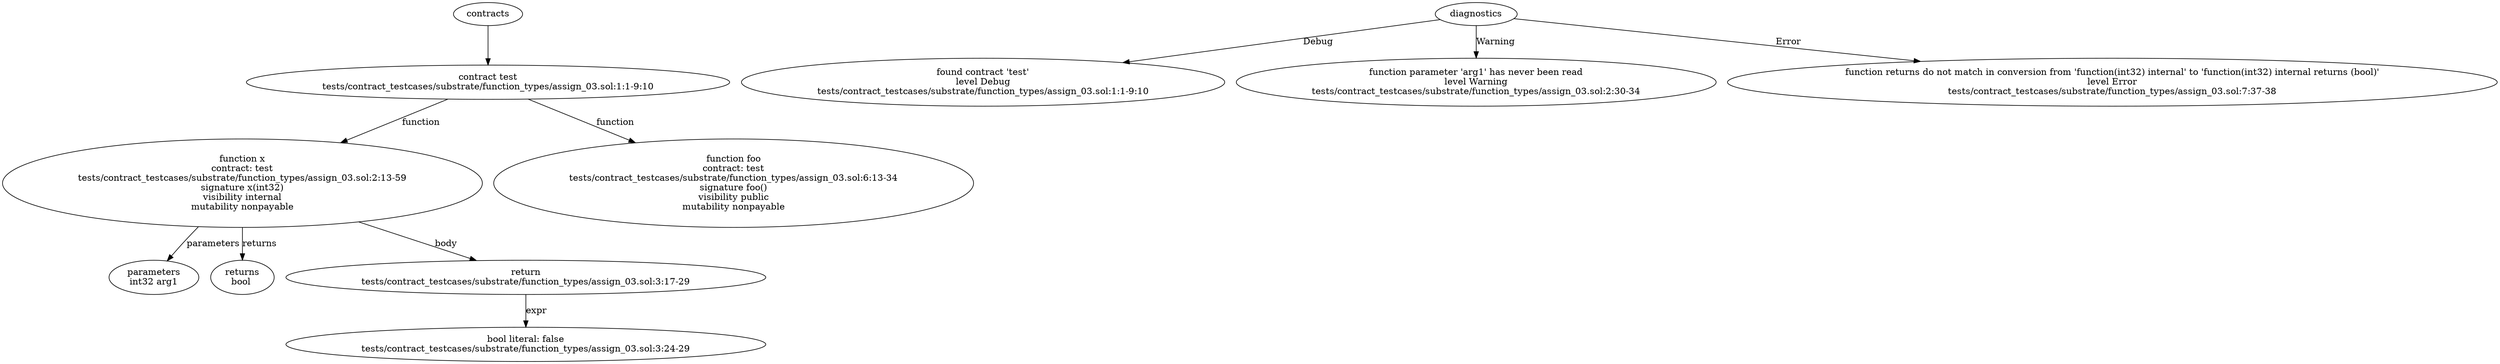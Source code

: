 strict digraph "tests/contract_testcases/substrate/function_types/assign_03.sol" {
	contract [label="contract test\ntests/contract_testcases/substrate/function_types/assign_03.sol:1:1-9:10"]
	x [label="function x\ncontract: test\ntests/contract_testcases/substrate/function_types/assign_03.sol:2:13-59\nsignature x(int32)\nvisibility internal\nmutability nonpayable"]
	parameters [label="parameters\nint32 arg1"]
	returns [label="returns\nbool "]
	return [label="return\ntests/contract_testcases/substrate/function_types/assign_03.sol:3:17-29"]
	bool_literal [label="bool literal: false\ntests/contract_testcases/substrate/function_types/assign_03.sol:3:24-29"]
	foo [label="function foo\ncontract: test\ntests/contract_testcases/substrate/function_types/assign_03.sol:6:13-34\nsignature foo()\nvisibility public\nmutability nonpayable"]
	diagnostic [label="found contract 'test'\nlevel Debug\ntests/contract_testcases/substrate/function_types/assign_03.sol:1:1-9:10"]
	diagnostic_10 [label="function parameter 'arg1' has never been read\nlevel Warning\ntests/contract_testcases/substrate/function_types/assign_03.sol:2:30-34"]
	diagnostic_11 [label="function returns do not match in conversion from 'function(int32) internal' to 'function(int32) internal returns (bool)'\nlevel Error\ntests/contract_testcases/substrate/function_types/assign_03.sol:7:37-38"]
	contracts -> contract
	contract -> x [label="function"]
	x -> parameters [label="parameters"]
	x -> returns [label="returns"]
	x -> return [label="body"]
	return -> bool_literal [label="expr"]
	contract -> foo [label="function"]
	diagnostics -> diagnostic [label="Debug"]
	diagnostics -> diagnostic_10 [label="Warning"]
	diagnostics -> diagnostic_11 [label="Error"]
}
